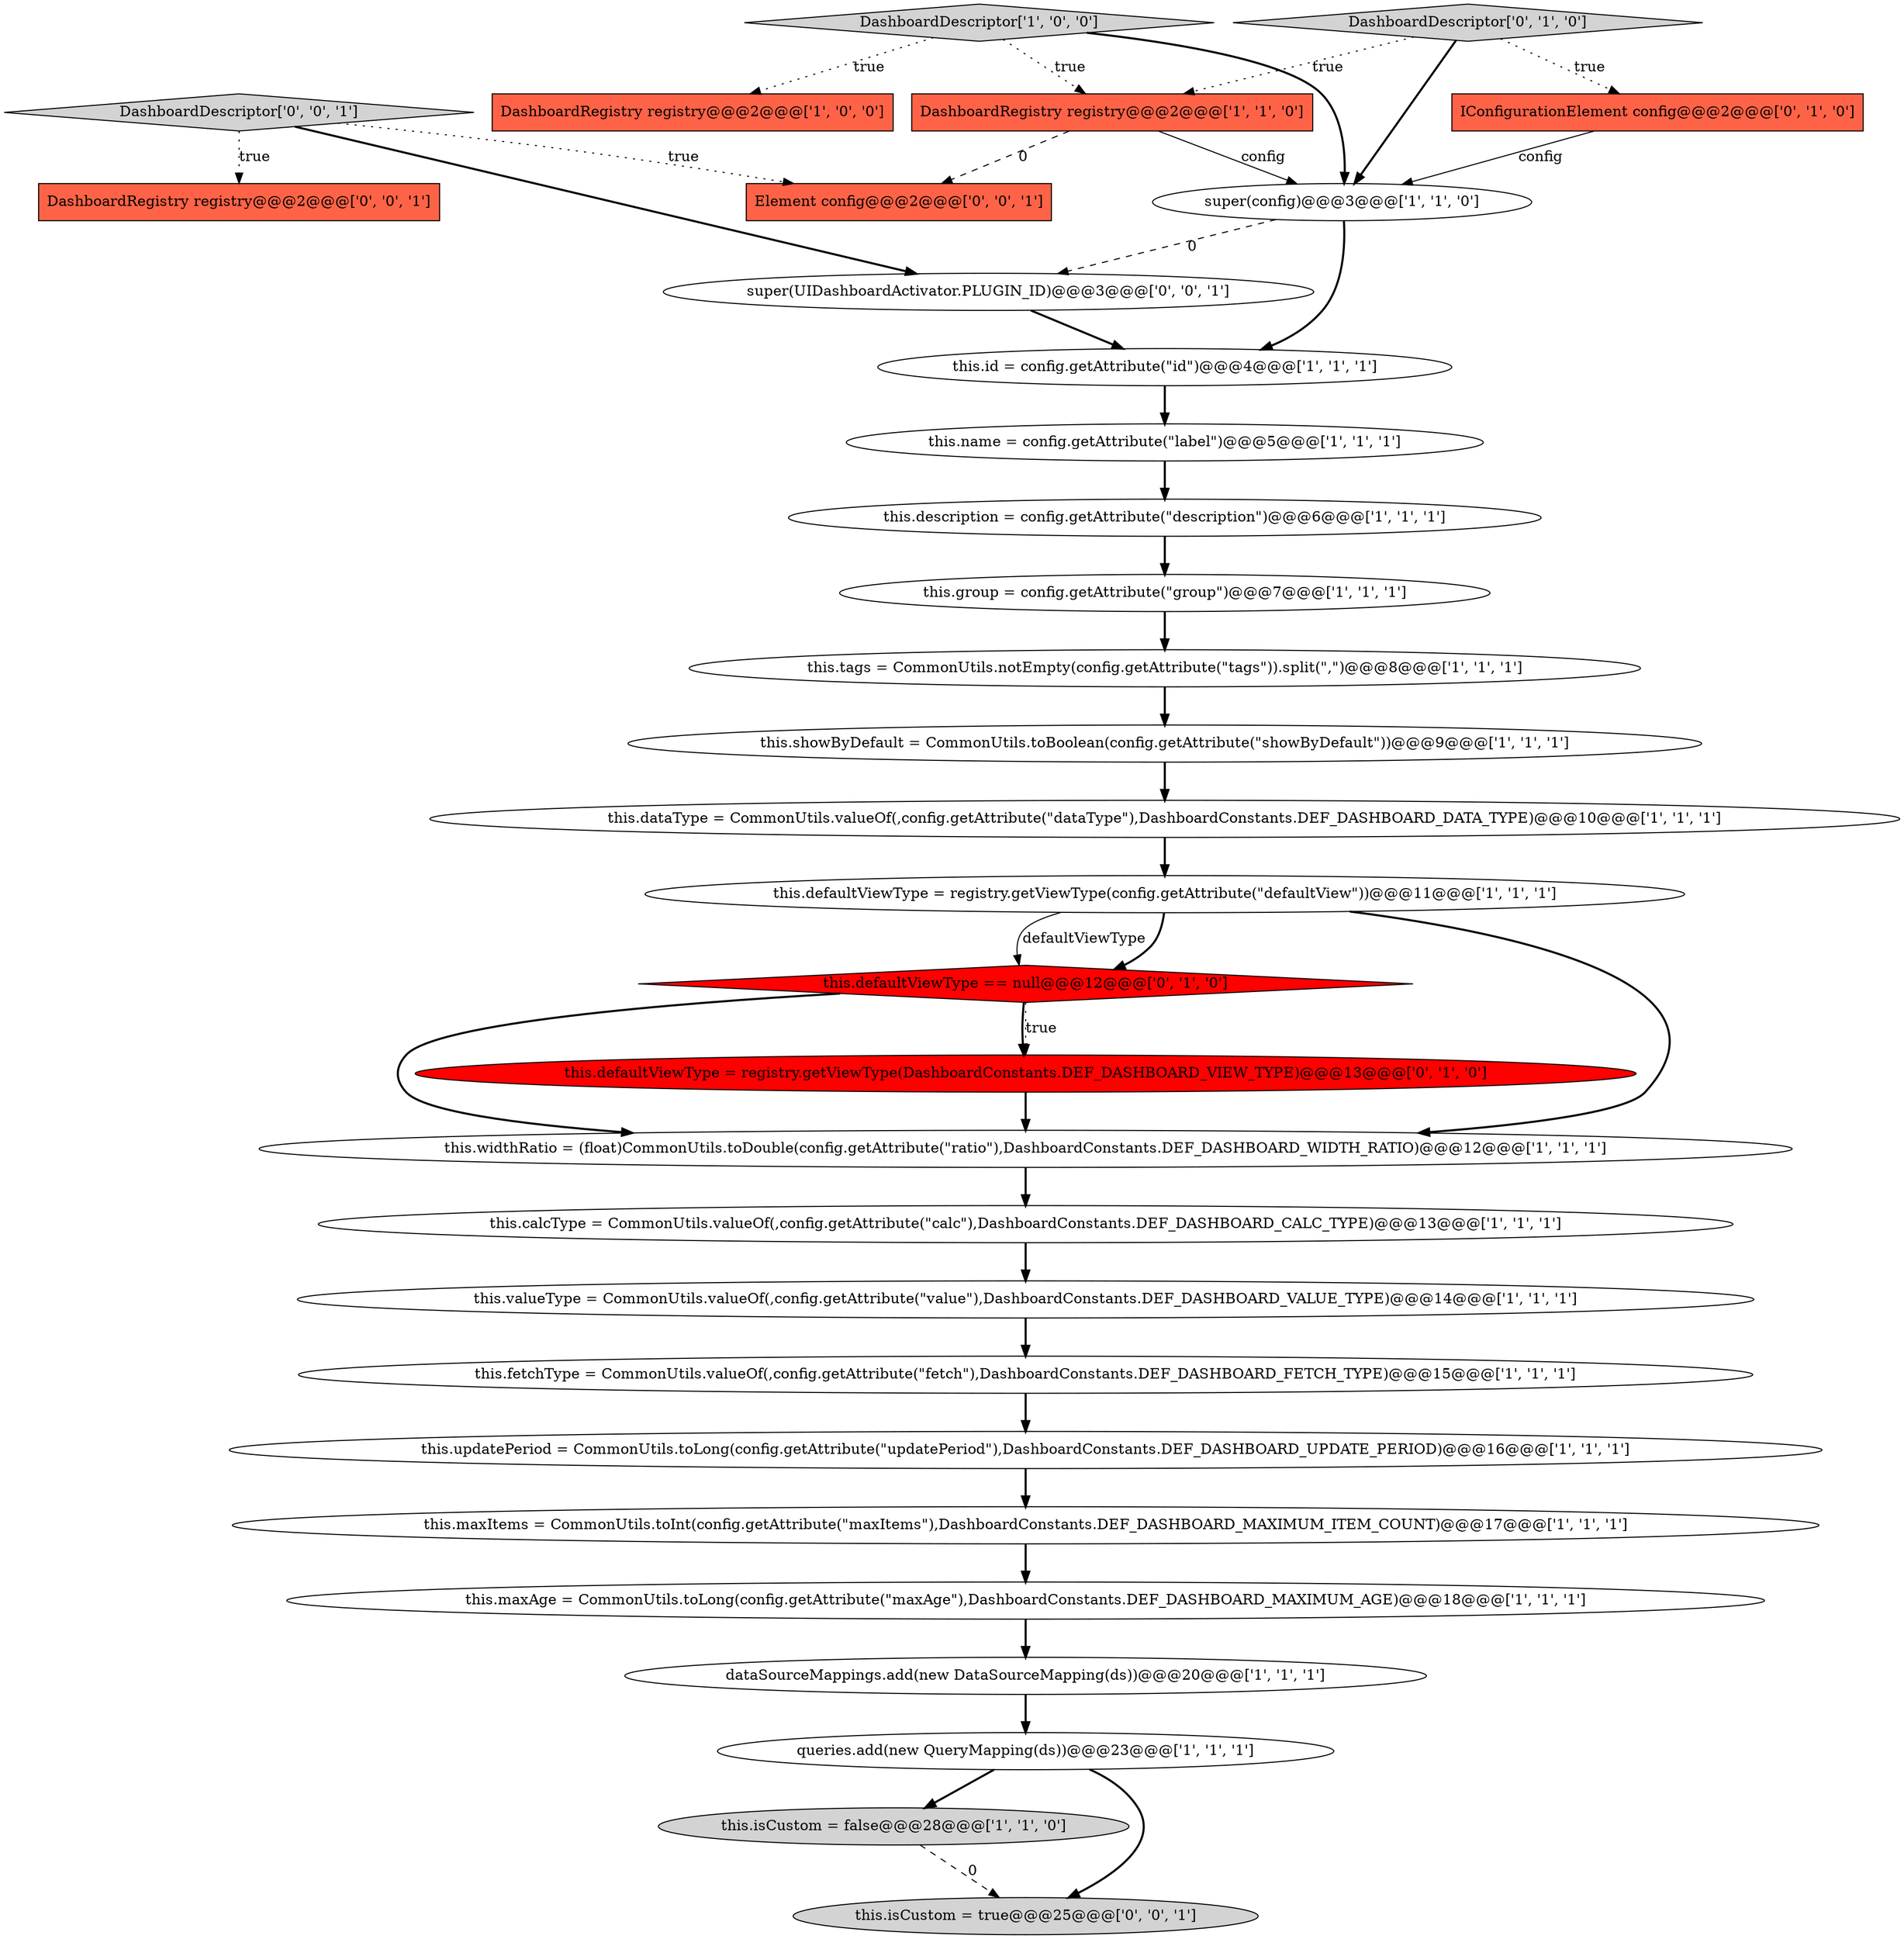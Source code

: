 digraph {
18 [style = filled, label = "this.dataType = CommonUtils.valueOf(,config.getAttribute(\"dataType\"),DashboardConstants.DEF_DASHBOARD_DATA_TYPE)@@@10@@@['1', '1', '1']", fillcolor = white, shape = ellipse image = "AAA0AAABBB1BBB"];
25 [style = filled, label = "this.defaultViewType = registry.getViewType(DashboardConstants.DEF_DASHBOARD_VIEW_TYPE)@@@13@@@['0', '1', '0']", fillcolor = red, shape = ellipse image = "AAA1AAABBB2BBB"];
3 [style = filled, label = "this.id = config.getAttribute(\"id\")@@@4@@@['1', '1', '1']", fillcolor = white, shape = ellipse image = "AAA0AAABBB1BBB"];
4 [style = filled, label = "this.maxItems = CommonUtils.toInt(config.getAttribute(\"maxItems\"),DashboardConstants.DEF_DASHBOARD_MAXIMUM_ITEM_COUNT)@@@17@@@['1', '1', '1']", fillcolor = white, shape = ellipse image = "AAA0AAABBB1BBB"];
23 [style = filled, label = "this.defaultViewType == null@@@12@@@['0', '1', '0']", fillcolor = red, shape = diamond image = "AAA1AAABBB2BBB"];
21 [style = filled, label = "this.valueType = CommonUtils.valueOf(,config.getAttribute(\"value\"),DashboardConstants.DEF_DASHBOARD_VALUE_TYPE)@@@14@@@['1', '1', '1']", fillcolor = white, shape = ellipse image = "AAA0AAABBB1BBB"];
16 [style = filled, label = "this.calcType = CommonUtils.valueOf(,config.getAttribute(\"calc\"),DashboardConstants.DEF_DASHBOARD_CALC_TYPE)@@@13@@@['1', '1', '1']", fillcolor = white, shape = ellipse image = "AAA0AAABBB1BBB"];
2 [style = filled, label = "this.isCustom = false@@@28@@@['1', '1', '0']", fillcolor = lightgray, shape = ellipse image = "AAA0AAABBB1BBB"];
14 [style = filled, label = "super(config)@@@3@@@['1', '1', '0']", fillcolor = white, shape = ellipse image = "AAA0AAABBB1BBB"];
0 [style = filled, label = "this.maxAge = CommonUtils.toLong(config.getAttribute(\"maxAge\"),DashboardConstants.DEF_DASHBOARD_MAXIMUM_AGE)@@@18@@@['1', '1', '1']", fillcolor = white, shape = ellipse image = "AAA0AAABBB1BBB"];
29 [style = filled, label = "DashboardDescriptor['0', '0', '1']", fillcolor = lightgray, shape = diamond image = "AAA0AAABBB3BBB"];
30 [style = filled, label = "this.isCustom = true@@@25@@@['0', '0', '1']", fillcolor = lightgray, shape = ellipse image = "AAA0AAABBB3BBB"];
1 [style = filled, label = "this.tags = CommonUtils.notEmpty(config.getAttribute(\"tags\")).split(\",\")@@@8@@@['1', '1', '1']", fillcolor = white, shape = ellipse image = "AAA0AAABBB1BBB"];
19 [style = filled, label = "this.description = config.getAttribute(\"description\")@@@6@@@['1', '1', '1']", fillcolor = white, shape = ellipse image = "AAA0AAABBB1BBB"];
12 [style = filled, label = "this.showByDefault = CommonUtils.toBoolean(config.getAttribute(\"showByDefault\"))@@@9@@@['1', '1', '1']", fillcolor = white, shape = ellipse image = "AAA0AAABBB1BBB"];
11 [style = filled, label = "DashboardRegistry registry@@@2@@@['1', '0', '0']", fillcolor = tomato, shape = box image = "AAA0AAABBB1BBB"];
6 [style = filled, label = "this.group = config.getAttribute(\"group\")@@@7@@@['1', '1', '1']", fillcolor = white, shape = ellipse image = "AAA0AAABBB1BBB"];
7 [style = filled, label = "DashboardDescriptor['1', '0', '0']", fillcolor = lightgray, shape = diamond image = "AAA0AAABBB1BBB"];
8 [style = filled, label = "this.updatePeriod = CommonUtils.toLong(config.getAttribute(\"updatePeriod\"),DashboardConstants.DEF_DASHBOARD_UPDATE_PERIOD)@@@16@@@['1', '1', '1']", fillcolor = white, shape = ellipse image = "AAA0AAABBB1BBB"];
28 [style = filled, label = "super(UIDashboardActivator.PLUGIN_ID)@@@3@@@['0', '0', '1']", fillcolor = white, shape = ellipse image = "AAA0AAABBB3BBB"];
17 [style = filled, label = "this.name = config.getAttribute(\"label\")@@@5@@@['1', '1', '1']", fillcolor = white, shape = ellipse image = "AAA0AAABBB1BBB"];
15 [style = filled, label = "DashboardRegistry registry@@@2@@@['1', '1', '0']", fillcolor = tomato, shape = box image = "AAA0AAABBB1BBB"];
26 [style = filled, label = "DashboardRegistry registry@@@2@@@['0', '0', '1']", fillcolor = tomato, shape = box image = "AAA0AAABBB3BBB"];
5 [style = filled, label = "this.defaultViewType = registry.getViewType(config.getAttribute(\"defaultView\"))@@@11@@@['1', '1', '1']", fillcolor = white, shape = ellipse image = "AAA0AAABBB1BBB"];
22 [style = filled, label = "IConfigurationElement config@@@2@@@['0', '1', '0']", fillcolor = tomato, shape = box image = "AAA0AAABBB2BBB"];
9 [style = filled, label = "queries.add(new QueryMapping(ds))@@@23@@@['1', '1', '1']", fillcolor = white, shape = ellipse image = "AAA0AAABBB1BBB"];
27 [style = filled, label = "Element config@@@2@@@['0', '0', '1']", fillcolor = tomato, shape = box image = "AAA0AAABBB3BBB"];
24 [style = filled, label = "DashboardDescriptor['0', '1', '0']", fillcolor = lightgray, shape = diamond image = "AAA0AAABBB2BBB"];
10 [style = filled, label = "this.fetchType = CommonUtils.valueOf(,config.getAttribute(\"fetch\"),DashboardConstants.DEF_DASHBOARD_FETCH_TYPE)@@@15@@@['1', '1', '1']", fillcolor = white, shape = ellipse image = "AAA0AAABBB1BBB"];
20 [style = filled, label = "this.widthRatio = (float)CommonUtils.toDouble(config.getAttribute(\"ratio\"),DashboardConstants.DEF_DASHBOARD_WIDTH_RATIO)@@@12@@@['1', '1', '1']", fillcolor = white, shape = ellipse image = "AAA0AAABBB1BBB"];
13 [style = filled, label = "dataSourceMappings.add(new DataSourceMapping(ds))@@@20@@@['1', '1', '1']", fillcolor = white, shape = ellipse image = "AAA0AAABBB1BBB"];
14->3 [style = bold, label=""];
21->10 [style = bold, label=""];
23->25 [style = bold, label=""];
23->20 [style = bold, label=""];
0->13 [style = bold, label=""];
5->23 [style = bold, label=""];
5->20 [style = bold, label=""];
14->28 [style = dashed, label="0"];
9->2 [style = bold, label=""];
29->27 [style = dotted, label="true"];
9->30 [style = bold, label=""];
19->6 [style = bold, label=""];
29->26 [style = dotted, label="true"];
2->30 [style = dashed, label="0"];
7->15 [style = dotted, label="true"];
17->19 [style = bold, label=""];
4->0 [style = bold, label=""];
24->14 [style = bold, label=""];
7->14 [style = bold, label=""];
29->28 [style = bold, label=""];
6->1 [style = bold, label=""];
22->14 [style = solid, label="config"];
25->20 [style = bold, label=""];
20->16 [style = bold, label=""];
5->23 [style = solid, label="defaultViewType"];
10->8 [style = bold, label=""];
7->11 [style = dotted, label="true"];
16->21 [style = bold, label=""];
18->5 [style = bold, label=""];
24->22 [style = dotted, label="true"];
24->15 [style = dotted, label="true"];
12->18 [style = bold, label=""];
1->12 [style = bold, label=""];
15->14 [style = solid, label="config"];
3->17 [style = bold, label=""];
15->27 [style = dashed, label="0"];
13->9 [style = bold, label=""];
28->3 [style = bold, label=""];
8->4 [style = bold, label=""];
23->25 [style = dotted, label="true"];
}

